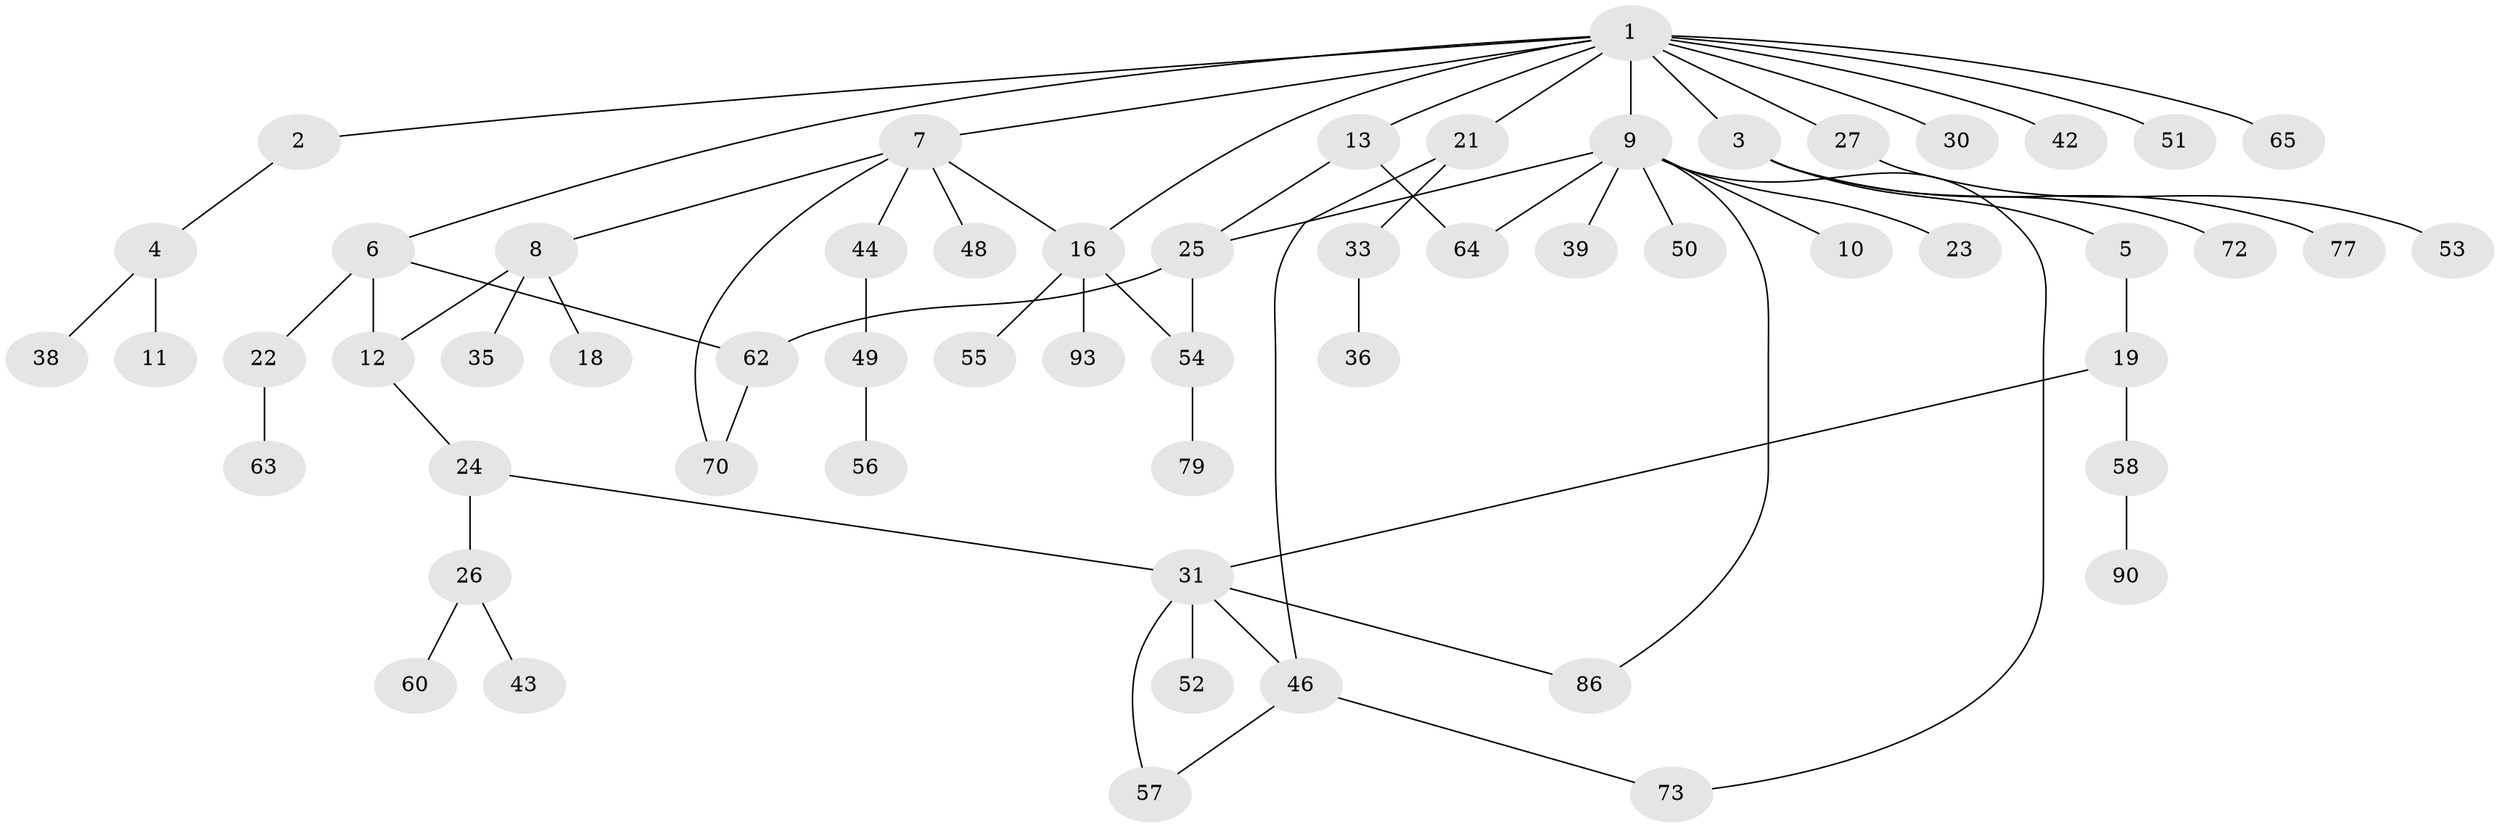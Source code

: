 // original degree distribution, {13: 0.01020408163265306, 2: 0.2857142857142857, 4: 0.10204081632653061, 3: 0.17346938775510204, 6: 0.02040816326530612, 1: 0.3877551020408163, 5: 0.02040816326530612}
// Generated by graph-tools (version 1.1) at 2025/17/03/04/25 18:17:03]
// undirected, 58 vertices, 69 edges
graph export_dot {
graph [start="1"]
  node [color=gray90,style=filled];
  1;
  2;
  3;
  4;
  5;
  6;
  7 [super="+40+28+89"];
  8;
  9 [super="+14"];
  10;
  11;
  12 [super="+20"];
  13;
  16 [super="+37+96"];
  18;
  19 [super="+34"];
  21;
  22 [super="+83+61"];
  23;
  24;
  25 [super="+82+67+47"];
  26 [super="+29"];
  27;
  30 [super="+32"];
  31;
  33;
  35;
  36 [super="+68"];
  38;
  39;
  42;
  43;
  44;
  46 [super="+98+84"];
  48;
  49 [super="+87"];
  50;
  51;
  52;
  53;
  54;
  55;
  56;
  57 [super="+66+92"];
  58;
  60;
  62;
  63;
  64 [super="+71"];
  65;
  70 [super="+75"];
  72;
  73;
  77;
  79;
  86;
  90;
  93;
  1 -- 2;
  1 -- 3;
  1 -- 6;
  1 -- 7;
  1 -- 9;
  1 -- 13;
  1 -- 16;
  1 -- 21;
  1 -- 27;
  1 -- 30;
  1 -- 42;
  1 -- 51;
  1 -- 65;
  2 -- 4;
  3 -- 5;
  3 -- 72;
  3 -- 77;
  4 -- 11;
  4 -- 38;
  5 -- 19;
  6 -- 22;
  6 -- 62;
  6 -- 12;
  7 -- 8;
  7 -- 44;
  7 -- 48;
  7 -- 16;
  7 -- 70;
  8 -- 12;
  8 -- 18;
  8 -- 35;
  9 -- 10;
  9 -- 64;
  9 -- 39;
  9 -- 73;
  9 -- 50;
  9 -- 86;
  9 -- 23;
  9 -- 25;
  12 -- 24;
  13 -- 64;
  13 -- 25;
  16 -- 54;
  16 -- 93;
  16 -- 55;
  19 -- 31;
  19 -- 58;
  21 -- 33;
  21 -- 46;
  22 -- 63;
  24 -- 26;
  24 -- 31;
  25 -- 54 [weight=2];
  25 -- 62;
  26 -- 43;
  26 -- 60;
  27 -- 53;
  31 -- 46;
  31 -- 52;
  31 -- 86;
  31 -- 57;
  33 -- 36;
  44 -- 49;
  46 -- 57;
  46 -- 73;
  49 -- 56;
  54 -- 79;
  58 -- 90;
  62 -- 70;
}
